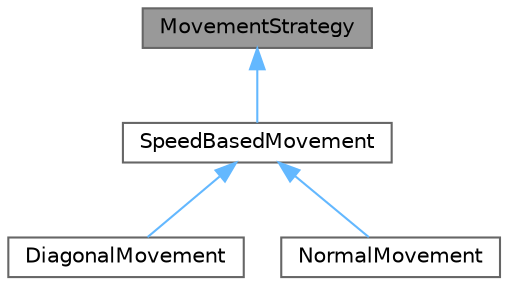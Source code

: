 digraph "MovementStrategy"
{
 // LATEX_PDF_SIZE
  bgcolor="transparent";
  edge [fontname=Helvetica,fontsize=10,labelfontname=Helvetica,labelfontsize=10];
  node [fontname=Helvetica,fontsize=10,shape=box,height=0.2,width=0.4];
  Node1 [id="Node000001",label="MovementStrategy",height=0.2,width=0.4,color="gray40", fillcolor="grey60", style="filled", fontcolor="black",tooltip="Abstract interface for animal movement behavior."];
  Node1 -> Node2 [id="edge1_Node000001_Node000002",dir="back",color="steelblue1",style="solid",tooltip=" "];
  Node2 [id="Node000002",label="SpeedBasedMovement",height=0.2,width=0.4,color="gray40", fillcolor="white", style="filled",URL="$d0/d7e/class_speed_based_movement.html",tooltip="Base class for strategies that share a speedMultiplier."];
  Node2 -> Node3 [id="edge2_Node000002_Node000003",dir="back",color="steelblue1",style="solid",tooltip=" "];
  Node3 [id="Node000003",label="DiagonalMovement",height=0.2,width=0.4,color="gray40", fillcolor="white", style="filled",URL="$dd/dcd/class_diagonal_movement.html",tooltip="Allows diagonal moves at constant cost."];
  Node2 -> Node4 [id="edge3_Node000002_Node000004",dir="back",color="steelblue1",style="solid",tooltip=" "];
  Node4 [id="Node000004",label="NormalMovement",height=0.2,width=0.4,color="gray40", fillcolor="white", style="filled",URL="$d7/d52/class_normal_movement.html",tooltip="Simple axis-aligned movement."];
}
